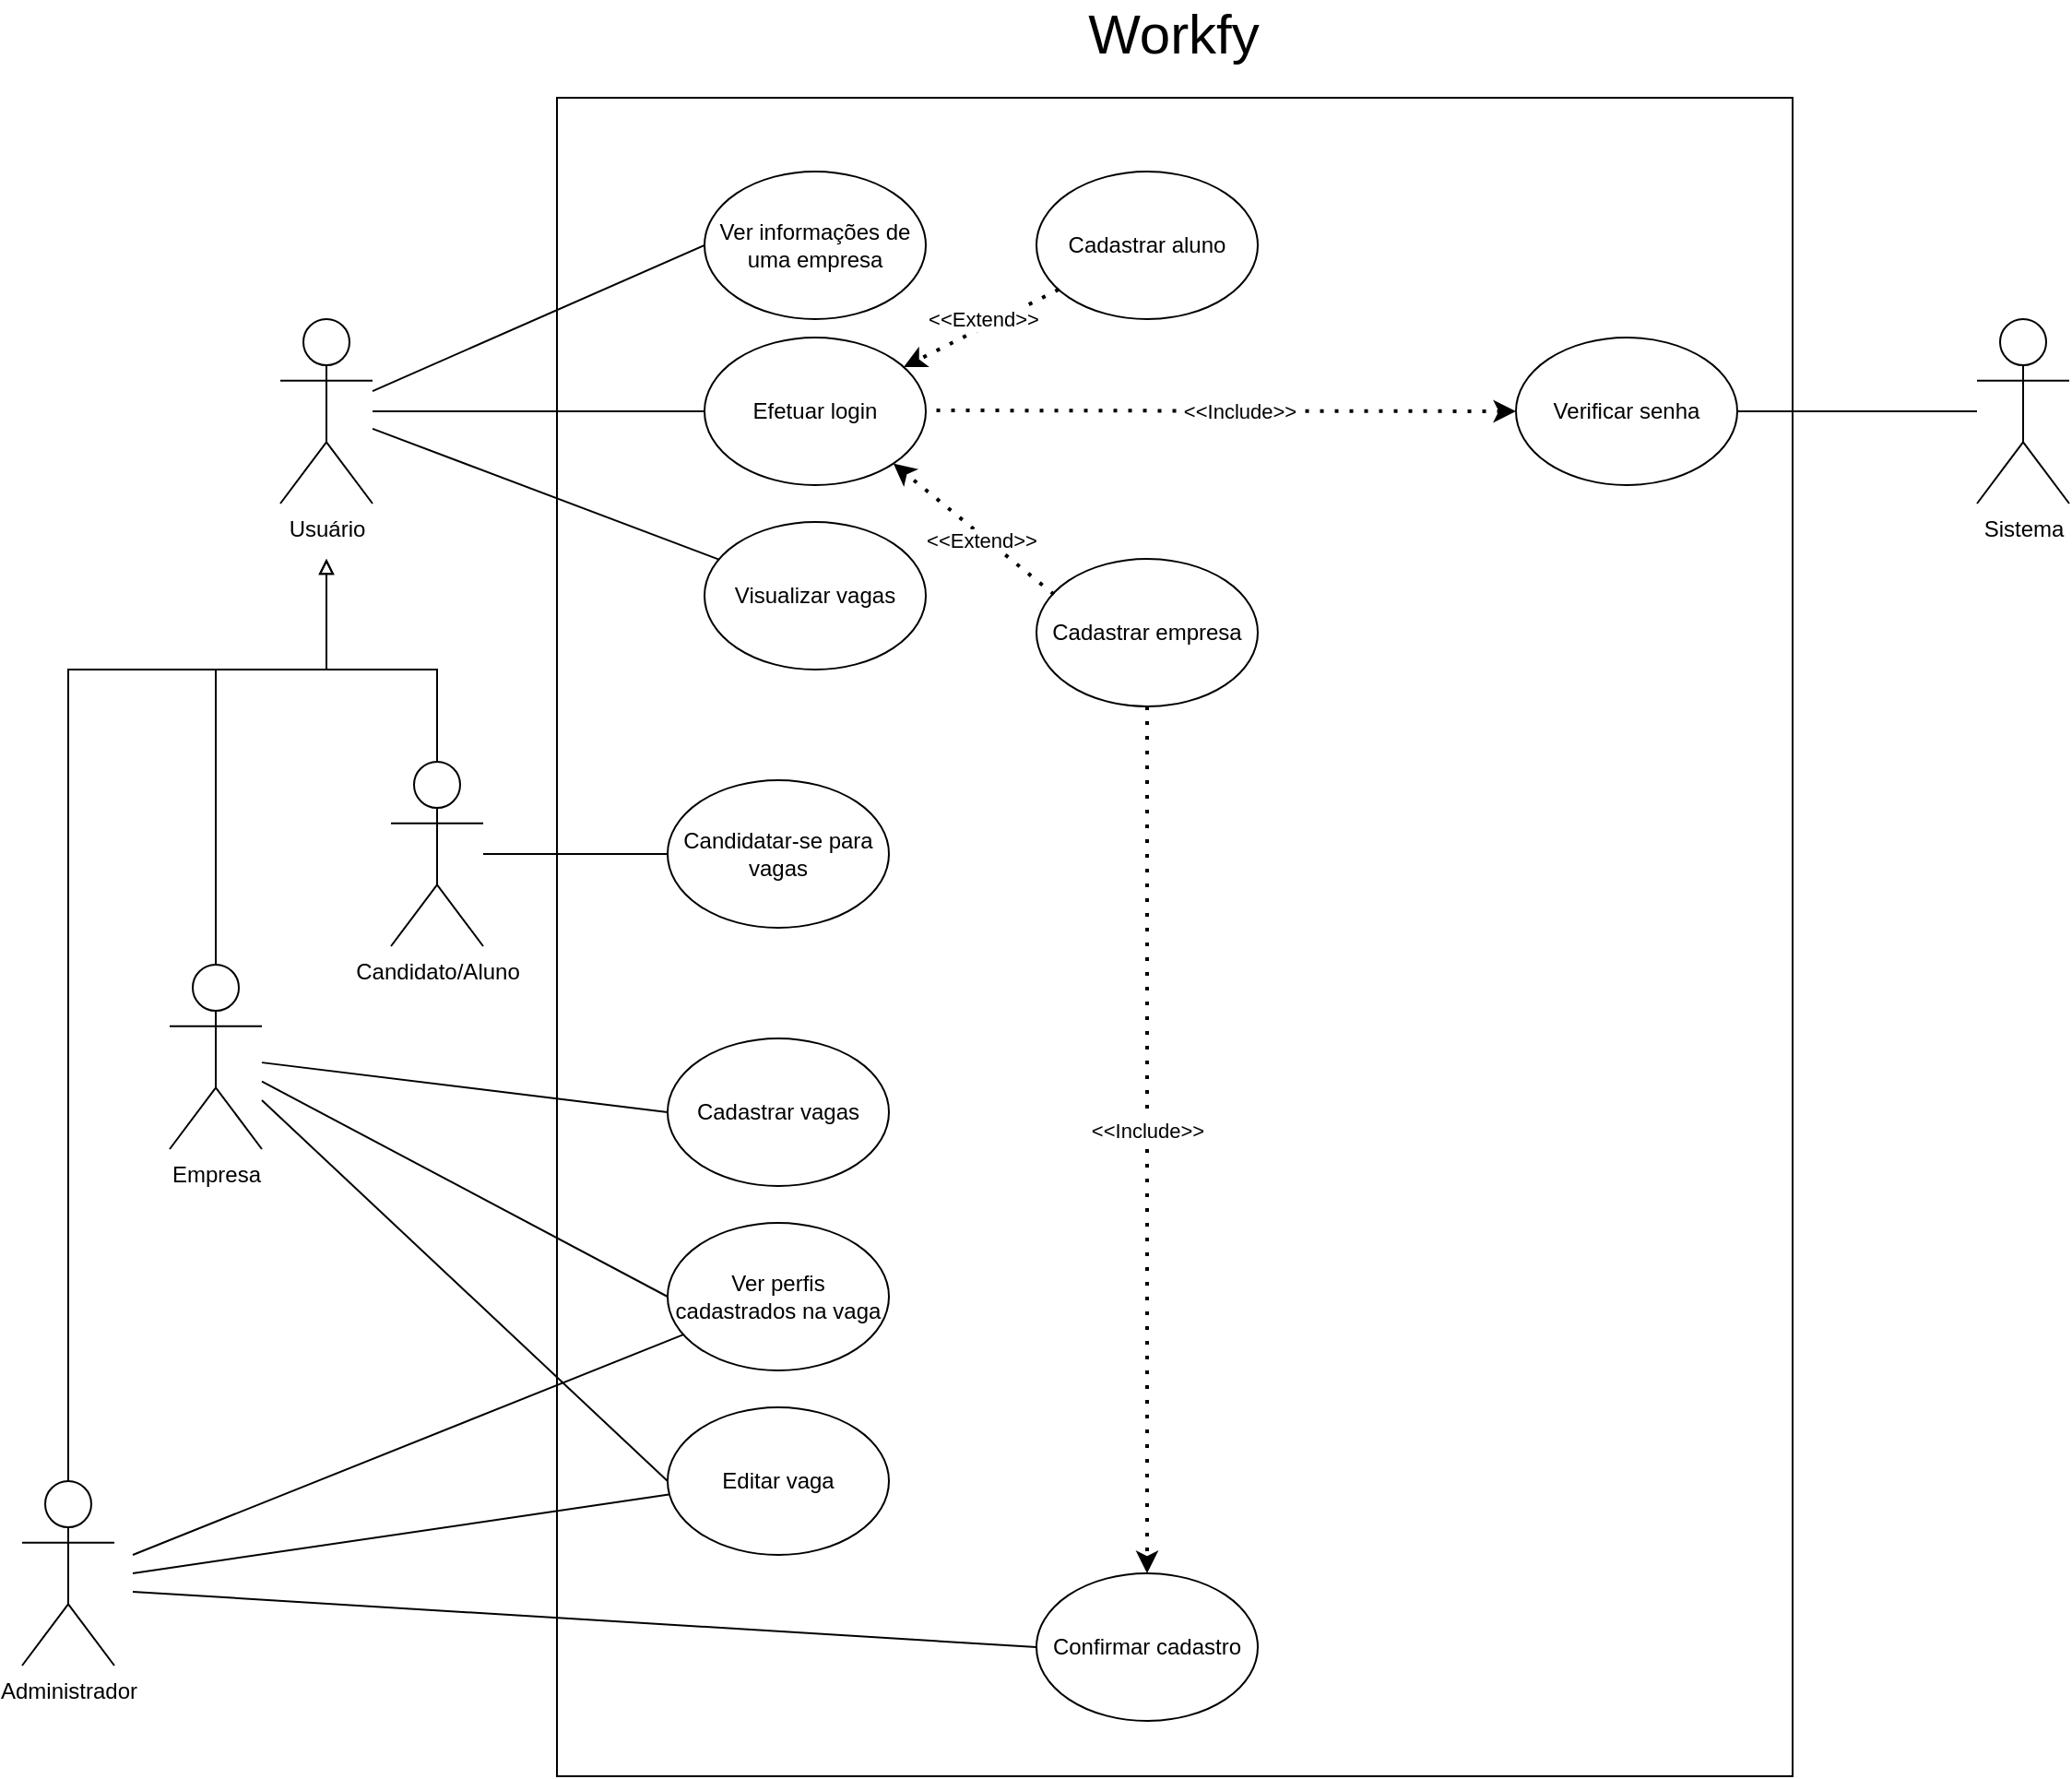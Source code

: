 <mxfile version="13.6.2" type="device"><diagram id="yKdnABSd7up0C7HPG2tv" name="Page-1"><mxGraphModel dx="2477" dy="1021" grid="1" gridSize="10" guides="1" tooltips="1" connect="1" arrows="1" fold="1" page="1" pageScale="1" pageWidth="827" pageHeight="1169" math="0" shadow="0"><root><mxCell id="0"/><mxCell id="1" parent="0"/><mxCell id="VAS0T9O3l3HyMl4-Q_VK-1" value="" style="rounded=0;whiteSpace=wrap;html=1;" parent="1" vertex="1"><mxGeometry x="80" y="170" width="670" height="910" as="geometry"/></mxCell><mxCell id="VAS0T9O3l3HyMl4-Q_VK-3" value="&lt;span style=&quot;font-size: 30px&quot;&gt;Workfy&lt;/span&gt;" style="text;html=1;align=center;verticalAlign=middle;resizable=0;points=[];autosize=1;" parent="1" vertex="1"><mxGeometry x="359" y="120" width="110" height="30" as="geometry"/></mxCell><mxCell id="VAS0T9O3l3HyMl4-Q_VK-10" style="edgeStyle=orthogonalEdgeStyle;rounded=0;orthogonalLoop=1;jettySize=auto;html=1;endArrow=block;endFill=0;" parent="1" source="VAS0T9O3l3HyMl4-Q_VK-4" edge="1"><mxGeometry relative="1" as="geometry"><mxPoint x="-45" y="420" as="targetPoint"/><Array as="points"><mxPoint x="-105" y="480"/><mxPoint x="-45" y="480"/></Array></mxGeometry></mxCell><mxCell id="VAS0T9O3l3HyMl4-Q_VK-4" value="Empresa" style="shape=umlActor;verticalLabelPosition=bottom;verticalAlign=top;html=1;outlineConnect=0;" parent="1" vertex="1"><mxGeometry x="-130" y="640" width="50" height="100" as="geometry"/></mxCell><mxCell id="VAS0T9O3l3HyMl4-Q_VK-11" style="edgeStyle=orthogonalEdgeStyle;rounded=0;orthogonalLoop=1;jettySize=auto;html=1;endArrow=block;endFill=0;" parent="1" source="VAS0T9O3l3HyMl4-Q_VK-5" edge="1"><mxGeometry relative="1" as="geometry"><mxPoint x="-45" y="420" as="targetPoint"/><Array as="points"><mxPoint x="15" y="480"/><mxPoint x="-45" y="480"/></Array></mxGeometry></mxCell><mxCell id="VAS0T9O3l3HyMl4-Q_VK-5" value="Candidato/Aluno" style="shape=umlActor;verticalLabelPosition=bottom;verticalAlign=top;html=1;outlineConnect=0;" parent="1" vertex="1"><mxGeometry x="-10" y="530" width="50" height="100" as="geometry"/></mxCell><mxCell id="VAS0T9O3l3HyMl4-Q_VK-6" value="Sistema" style="shape=umlActor;verticalLabelPosition=bottom;verticalAlign=top;html=1;outlineConnect=0;" parent="1" vertex="1"><mxGeometry x="850" y="290" width="50" height="100" as="geometry"/></mxCell><mxCell id="XK2W5E0lephq2aQ4Q5gq-6" style="edgeStyle=orthogonalEdgeStyle;rounded=0;orthogonalLoop=1;jettySize=auto;html=1;endArrow=none;endFill=0;" edge="1" parent="1" source="VAS0T9O3l3HyMl4-Q_VK-7"><mxGeometry relative="1" as="geometry"><mxPoint x="-100" y="480" as="targetPoint"/><Array as="points"><mxPoint x="-185" y="480"/></Array></mxGeometry></mxCell><mxCell id="VAS0T9O3l3HyMl4-Q_VK-7" value="Administrador" style="shape=umlActor;verticalLabelPosition=bottom;verticalAlign=top;html=1;outlineConnect=0;" parent="1" vertex="1"><mxGeometry x="-210" y="920" width="50" height="100" as="geometry"/></mxCell><mxCell id="VAS0T9O3l3HyMl4-Q_VK-8" value="Candidatar-se para vagas" style="ellipse;whiteSpace=wrap;html=1;" parent="1" vertex="1"><mxGeometry x="140" y="540" width="120" height="80" as="geometry"/></mxCell><mxCell id="VAS0T9O3l3HyMl4-Q_VK-9" value="Usuário" style="shape=umlActor;verticalLabelPosition=bottom;verticalAlign=top;html=1;outlineConnect=0;" parent="1" vertex="1"><mxGeometry x="-70" y="290" width="50" height="100" as="geometry"/></mxCell><mxCell id="VAS0T9O3l3HyMl4-Q_VK-12" value="Visualizar vagas" style="ellipse;whiteSpace=wrap;html=1;" parent="1" vertex="1"><mxGeometry x="160" y="400" width="120" height="80" as="geometry"/></mxCell><mxCell id="VAS0T9O3l3HyMl4-Q_VK-13" value="Cadastrar vagas" style="ellipse;whiteSpace=wrap;html=1;" parent="1" vertex="1"><mxGeometry x="140" y="680" width="120" height="80" as="geometry"/></mxCell><mxCell id="VAS0T9O3l3HyMl4-Q_VK-16" value="Editar vaga" style="ellipse;whiteSpace=wrap;html=1;" parent="1" vertex="1"><mxGeometry x="140" y="880" width="120" height="80" as="geometry"/></mxCell><mxCell id="VAS0T9O3l3HyMl4-Q_VK-17" value="Ver perfis cadastrados na vaga" style="ellipse;whiteSpace=wrap;html=1;" parent="1" vertex="1"><mxGeometry x="140" y="780" width="120" height="80" as="geometry"/></mxCell><mxCell id="VAS0T9O3l3HyMl4-Q_VK-18" value="Efetuar login" style="ellipse;whiteSpace=wrap;html=1;" parent="1" vertex="1"><mxGeometry x="160" y="300" width="120" height="80" as="geometry"/></mxCell><mxCell id="VAS0T9O3l3HyMl4-Q_VK-19" value="Cadastrar aluno" style="ellipse;whiteSpace=wrap;html=1;" parent="1" vertex="1"><mxGeometry x="340" y="210" width="120" height="80" as="geometry"/></mxCell><mxCell id="VAS0T9O3l3HyMl4-Q_VK-20" value="Cadastrar empresa" style="ellipse;whiteSpace=wrap;html=1;" parent="1" vertex="1"><mxGeometry x="340" y="420" width="120" height="80" as="geometry"/></mxCell><mxCell id="VAS0T9O3l3HyMl4-Q_VK-21" value="Ver informações de uma empresa" style="ellipse;whiteSpace=wrap;html=1;" parent="1" vertex="1"><mxGeometry x="160" y="210" width="120" height="80" as="geometry"/></mxCell><mxCell id="VAS0T9O3l3HyMl4-Q_VK-22" value="Verificar senha" style="ellipse;whiteSpace=wrap;html=1;" parent="1" vertex="1"><mxGeometry x="600" y="300" width="120" height="80" as="geometry"/></mxCell><mxCell id="VAS0T9O3l3HyMl4-Q_VK-24" value="" style="endArrow=none;html=1;" parent="1" source="VAS0T9O3l3HyMl4-Q_VK-9" target="VAS0T9O3l3HyMl4-Q_VK-18" edge="1"><mxGeometry width="50" height="50" relative="1" as="geometry"><mxPoint x="10" y="350" as="sourcePoint"/><mxPoint x="60" y="300" as="targetPoint"/></mxGeometry></mxCell><mxCell id="VAS0T9O3l3HyMl4-Q_VK-25" value="" style="endArrow=classic;dashed=1;html=1;dashPattern=1 3;strokeWidth=2;endFill=1;" parent="1" source="VAS0T9O3l3HyMl4-Q_VK-19" target="VAS0T9O3l3HyMl4-Q_VK-18" edge="1"><mxGeometry width="50" height="50" relative="1" as="geometry"><mxPoint x="310" y="370" as="sourcePoint"/><mxPoint x="360" y="320" as="targetPoint"/></mxGeometry></mxCell><mxCell id="VAS0T9O3l3HyMl4-Q_VK-29" value="&amp;lt;&amp;lt;Extend&amp;gt;&amp;gt;" style="edgeLabel;html=1;align=center;verticalAlign=middle;resizable=0;points=[];" parent="VAS0T9O3l3HyMl4-Q_VK-25" vertex="1" connectable="0"><mxGeometry x="-0.305" y="-3" relative="1" as="geometry"><mxPoint x="-11.14" y="3.93" as="offset"/></mxGeometry></mxCell><mxCell id="VAS0T9O3l3HyMl4-Q_VK-30" value="" style="endArrow=classic;dashed=1;html=1;dashPattern=1 3;strokeWidth=2;endFill=1;entryX=1;entryY=1;entryDx=0;entryDy=0;exitX=0.079;exitY=0.241;exitDx=0;exitDy=0;exitPerimeter=0;" parent="1" source="VAS0T9O3l3HyMl4-Q_VK-20" target="VAS0T9O3l3HyMl4-Q_VK-18" edge="1"><mxGeometry width="50" height="50" relative="1" as="geometry"><mxPoint x="360" y="430" as="sourcePoint"/><mxPoint x="440" y="410" as="targetPoint"/></mxGeometry></mxCell><mxCell id="VAS0T9O3l3HyMl4-Q_VK-31" value="&amp;lt;&amp;lt;Extend&amp;gt;&amp;gt;" style="edgeLabel;html=1;align=center;verticalAlign=middle;resizable=0;points=[];" parent="VAS0T9O3l3HyMl4-Q_VK-30" vertex="1" connectable="0"><mxGeometry x="-0.483" y="2" relative="1" as="geometry"><mxPoint x="-15.74" y="-12.5" as="offset"/></mxGeometry></mxCell><mxCell id="VAS0T9O3l3HyMl4-Q_VK-33" value="" style="endArrow=none;dashed=1;html=1;dashPattern=1 3;strokeWidth=2;endFill=0;entryX=1;entryY=0.5;entryDx=0;entryDy=0;exitX=0;exitY=0.5;exitDx=0;exitDy=0;startArrow=classic;startFill=1;" parent="1" source="VAS0T9O3l3HyMl4-Q_VK-22" edge="1"><mxGeometry width="50" height="50" relative="1" as="geometry"><mxPoint x="600" y="339.5" as="sourcePoint"/><mxPoint x="280" y="339.5" as="targetPoint"/></mxGeometry></mxCell><mxCell id="VAS0T9O3l3HyMl4-Q_VK-34" value="&amp;lt;&amp;lt;Include&amp;gt;&amp;gt;" style="edgeLabel;html=1;align=center;verticalAlign=middle;resizable=0;points=[];" parent="VAS0T9O3l3HyMl4-Q_VK-33" vertex="1" connectable="0"><mxGeometry x="0.377" y="2" relative="1" as="geometry"><mxPoint x="70" y="-1.5" as="offset"/></mxGeometry></mxCell><mxCell id="VAS0T9O3l3HyMl4-Q_VK-35" value="" style="endArrow=none;html=1;exitX=1;exitY=0.5;exitDx=0;exitDy=0;" parent="1" source="VAS0T9O3l3HyMl4-Q_VK-22" target="VAS0T9O3l3HyMl4-Q_VK-6" edge="1"><mxGeometry width="50" height="50" relative="1" as="geometry"><mxPoint x="770" y="300" as="sourcePoint"/><mxPoint x="820" y="250" as="targetPoint"/></mxGeometry></mxCell><mxCell id="VAS0T9O3l3HyMl4-Q_VK-36" value="Confirmar cadastro" style="ellipse;whiteSpace=wrap;html=1;" parent="1" vertex="1"><mxGeometry x="340" y="970" width="120" height="80" as="geometry"/></mxCell><mxCell id="VAS0T9O3l3HyMl4-Q_VK-37" value="" style="endArrow=none;html=1;exitX=0;exitY=0.5;exitDx=0;exitDy=0;" parent="1" source="VAS0T9O3l3HyMl4-Q_VK-36" edge="1"><mxGeometry width="50" height="50" relative="1" as="geometry"><mxPoint x="690" y="510.0" as="sourcePoint"/><mxPoint x="-150" y="980" as="targetPoint"/></mxGeometry></mxCell><mxCell id="VAS0T9O3l3HyMl4-Q_VK-38" value="" style="endArrow=classic;dashed=1;html=1;dashPattern=1 3;strokeWidth=2;endFill=1;startArrow=none;startFill=0;entryX=0.5;entryY=0;entryDx=0;entryDy=0;" parent="1" source="VAS0T9O3l3HyMl4-Q_VK-20" target="VAS0T9O3l3HyMl4-Q_VK-36" edge="1"><mxGeometry width="50" height="50" relative="1" as="geometry"><mxPoint x="590" y="420.5" as="sourcePoint"/><mxPoint x="270" y="420" as="targetPoint"/></mxGeometry></mxCell><mxCell id="VAS0T9O3l3HyMl4-Q_VK-39" value="&amp;lt;&amp;lt;Include&amp;gt;&amp;gt;" style="edgeLabel;html=1;align=center;verticalAlign=middle;resizable=0;points=[];" parent="VAS0T9O3l3HyMl4-Q_VK-38" vertex="1" connectable="0"><mxGeometry x="0.377" y="2" relative="1" as="geometry"><mxPoint x="-2.0" y="-93.53" as="offset"/></mxGeometry></mxCell><mxCell id="VAS0T9O3l3HyMl4-Q_VK-41" value="" style="endArrow=none;html=1;entryX=0;entryY=0.5;entryDx=0;entryDy=0;" parent="1" source="VAS0T9O3l3HyMl4-Q_VK-5" target="VAS0T9O3l3HyMl4-Q_VK-8" edge="1"><mxGeometry width="50" height="50" relative="1" as="geometry"><mxPoint x="50" y="526.087" as="sourcePoint"/><mxPoint x="140" y="530" as="targetPoint"/></mxGeometry></mxCell><mxCell id="VAS0T9O3l3HyMl4-Q_VK-43" value="" style="endArrow=none;html=1;entryX=0;entryY=0.5;entryDx=0;entryDy=0;" parent="1" source="VAS0T9O3l3HyMl4-Q_VK-4" target="VAS0T9O3l3HyMl4-Q_VK-13" edge="1"><mxGeometry width="50" height="50" relative="1" as="geometry"><mxPoint y="749.997" as="sourcePoint"/><mxPoint x="90" y="753.91" as="targetPoint"/></mxGeometry></mxCell><mxCell id="VAS0T9O3l3HyMl4-Q_VK-44" value="" style="endArrow=none;html=1;entryX=0;entryY=0.5;entryDx=0;entryDy=0;" parent="1" source="VAS0T9O3l3HyMl4-Q_VK-4" target="VAS0T9O3l3HyMl4-Q_VK-17" edge="1"><mxGeometry width="50" height="50" relative="1" as="geometry"><mxPoint x="-60" y="733.061" as="sourcePoint"/><mxPoint x="160" y="760" as="targetPoint"/></mxGeometry></mxCell><mxCell id="VAS0T9O3l3HyMl4-Q_VK-45" value="" style="endArrow=none;html=1;entryX=0;entryY=0.5;entryDx=0;entryDy=0;" parent="1" source="VAS0T9O3l3HyMl4-Q_VK-4" target="VAS0T9O3l3HyMl4-Q_VK-16" edge="1"><mxGeometry width="50" height="50" relative="1" as="geometry"><mxPoint x="-90" y="760.001" as="sourcePoint"/><mxPoint x="140" y="910" as="targetPoint"/></mxGeometry></mxCell><mxCell id="VAS0T9O3l3HyMl4-Q_VK-46" value="" style="endArrow=none;html=1;" parent="1" source="VAS0T9O3l3HyMl4-Q_VK-9" target="VAS0T9O3l3HyMl4-Q_VK-12" edge="1"><mxGeometry width="50" height="50" relative="1" as="geometry"><mxPoint x="-40" y="270.001" as="sourcePoint"/><mxPoint x="180" y="296.94" as="targetPoint"/></mxGeometry></mxCell><mxCell id="VAS0T9O3l3HyMl4-Q_VK-47" value="" style="endArrow=none;html=1;entryX=0;entryY=0.5;entryDx=0;entryDy=0;" parent="1" source="VAS0T9O3l3HyMl4-Q_VK-9" target="VAS0T9O3l3HyMl4-Q_VK-21" edge="1"><mxGeometry width="50" height="50" relative="1" as="geometry"><mxPoint x="-30" y="290" as="sourcePoint"/><mxPoint x="150" y="290" as="targetPoint"/></mxGeometry></mxCell><mxCell id="XK2W5E0lephq2aQ4Q5gq-3" value="" style="endArrow=none;html=1;exitX=0.006;exitY=0.591;exitDx=0;exitDy=0;exitPerimeter=0;" edge="1" parent="1" source="VAS0T9O3l3HyMl4-Q_VK-16"><mxGeometry width="50" height="50" relative="1" as="geometry"><mxPoint x="350" y="978.31" as="sourcePoint"/><mxPoint x="-150" y="970" as="targetPoint"/></mxGeometry></mxCell><mxCell id="XK2W5E0lephq2aQ4Q5gq-4" value="" style="endArrow=none;html=1;" edge="1" parent="1" source="VAS0T9O3l3HyMl4-Q_VK-17"><mxGeometry width="50" height="50" relative="1" as="geometry"><mxPoint x="139.997" y="910.0" as="sourcePoint"/><mxPoint x="-150" y="960" as="targetPoint"/></mxGeometry></mxCell></root></mxGraphModel></diagram></mxfile>